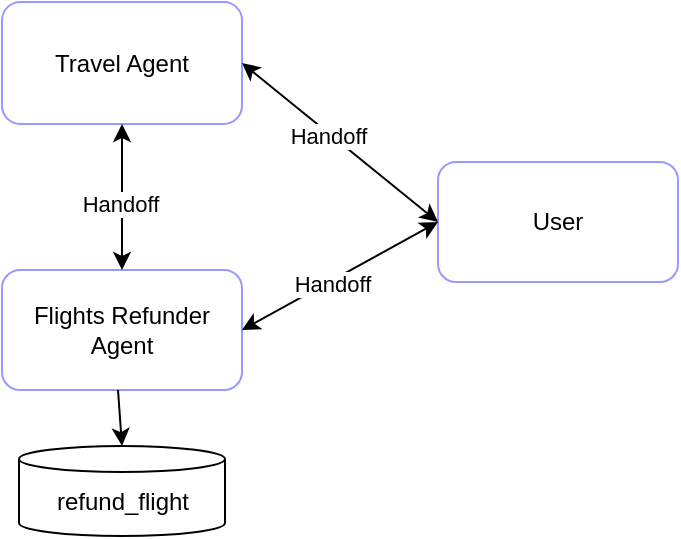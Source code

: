 <mxfile version="24.8.6">
  <diagram name="Page-1" id="y5g9oLqhGPSVJRIakE2-">
    <mxGraphModel dx="1653" dy="801" grid="0" gridSize="10" guides="1" tooltips="1" connect="1" arrows="1" fold="1" page="1" pageScale="1" pageWidth="2050" pageHeight="2000" math="0" shadow="0">
      <root>
        <mxCell id="0" />
        <mxCell id="1" parent="0" />
        <mxCell id="pQ48hnmP3BsQIGEezLn9-2" value="Travel Agent" style="rounded=1;whiteSpace=wrap;html=1;strokeColor=#9999FF;gradientColor=default;fillColor=none;" parent="1" vertex="1">
          <mxGeometry x="608" y="196" width="120" height="61" as="geometry" />
        </mxCell>
        <mxCell id="pQ48hnmP3BsQIGEezLn9-3" value="User" style="rounded=1;whiteSpace=wrap;html=1;strokeColor=#9999FF;gradientColor=default;fillColor=none;" parent="1" vertex="1">
          <mxGeometry x="826" y="276" width="120" height="60" as="geometry" />
        </mxCell>
        <mxCell id="pQ48hnmP3BsQIGEezLn9-5" value="&lt;div&gt;&lt;span data-darkreader-inline-bgcolor=&quot;&quot; style=&quot;background-color: initial; --darkreader-inline-bgcolor: initial;&quot;&gt;Flights Refunder Agent&lt;/span&gt;&lt;/div&gt;" style="rounded=1;whiteSpace=wrap;html=1;strokeColor=#9999FF;gradientColor=default;fillColor=none;" parent="1" vertex="1">
          <mxGeometry x="608" y="330" width="120" height="60" as="geometry" />
        </mxCell>
        <mxCell id="pQ48hnmP3BsQIGEezLn9-6" value="" style="endArrow=classic;startArrow=classic;html=1;rounded=0;entryX=0.5;entryY=1;entryDx=0;entryDy=0;" parent="1" source="pQ48hnmP3BsQIGEezLn9-5" target="pQ48hnmP3BsQIGEezLn9-2" edge="1">
          <mxGeometry width="50" height="50" relative="1" as="geometry">
            <mxPoint x="706" y="376" as="sourcePoint" />
            <mxPoint x="756" y="326" as="targetPoint" />
          </mxGeometry>
        </mxCell>
        <mxCell id="pQ48hnmP3BsQIGEezLn9-9" value="Handoff" style="edgeLabel;html=1;align=center;verticalAlign=middle;resizable=0;points=[];" parent="pQ48hnmP3BsQIGEezLn9-6" vertex="1" connectable="0">
          <mxGeometry x="-0.065" y="1" relative="1" as="geometry">
            <mxPoint y="1" as="offset" />
          </mxGeometry>
        </mxCell>
        <mxCell id="pQ48hnmP3BsQIGEezLn9-8" value="" style="endArrow=classic;startArrow=classic;html=1;rounded=0;exitX=1;exitY=0.5;exitDx=0;exitDy=0;entryX=0;entryY=0.5;entryDx=0;entryDy=0;" parent="1" source="pQ48hnmP3BsQIGEezLn9-2" target="pQ48hnmP3BsQIGEezLn9-3" edge="1">
          <mxGeometry width="50" height="50" relative="1" as="geometry">
            <mxPoint x="706" y="376" as="sourcePoint" />
            <mxPoint x="756" y="326" as="targetPoint" />
          </mxGeometry>
        </mxCell>
        <mxCell id="pQ48hnmP3BsQIGEezLn9-15" value="Handoff" style="edgeLabel;html=1;align=center;verticalAlign=middle;resizable=0;points=[];" parent="pQ48hnmP3BsQIGEezLn9-8" vertex="1" connectable="0">
          <mxGeometry x="-0.107" y="-1" relative="1" as="geometry">
            <mxPoint as="offset" />
          </mxGeometry>
        </mxCell>
        <mxCell id="pQ48hnmP3BsQIGEezLn9-18" value="" style="endArrow=classic;startArrow=classic;html=1;rounded=0;exitX=1;exitY=0.5;exitDx=0;exitDy=0;entryX=0;entryY=0.5;entryDx=0;entryDy=0;" parent="1" source="pQ48hnmP3BsQIGEezLn9-5" target="pQ48hnmP3BsQIGEezLn9-3" edge="1">
          <mxGeometry width="50" height="50" relative="1" as="geometry">
            <mxPoint x="738" y="237" as="sourcePoint" />
            <mxPoint x="822" y="308" as="targetPoint" />
          </mxGeometry>
        </mxCell>
        <mxCell id="pQ48hnmP3BsQIGEezLn9-19" value="Handoff" style="edgeLabel;html=1;align=center;verticalAlign=middle;resizable=0;points=[];" parent="pQ48hnmP3BsQIGEezLn9-18" vertex="1" connectable="0">
          <mxGeometry x="-0.107" y="-1" relative="1" as="geometry">
            <mxPoint as="offset" />
          </mxGeometry>
        </mxCell>
        <mxCell id="pQ48hnmP3BsQIGEezLn9-24" value="refund_flight" style="shape=cylinder3;whiteSpace=wrap;html=1;boundedLbl=1;backgroundOutline=1;size=6.5;" parent="1" vertex="1">
          <mxGeometry x="616.5" y="418" width="103" height="45" as="geometry" />
        </mxCell>
        <mxCell id="pQ48hnmP3BsQIGEezLn9-25" value="" style="endArrow=classic;html=1;rounded=0;entryX=0.5;entryY=0;entryDx=0;entryDy=0;entryPerimeter=0;" parent="1" target="pQ48hnmP3BsQIGEezLn9-24" edge="1">
          <mxGeometry width="50" height="50" relative="1" as="geometry">
            <mxPoint x="666" y="390" as="sourcePoint" />
            <mxPoint x="716" y="340" as="targetPoint" />
          </mxGeometry>
        </mxCell>
      </root>
    </mxGraphModel>
  </diagram>
</mxfile>
